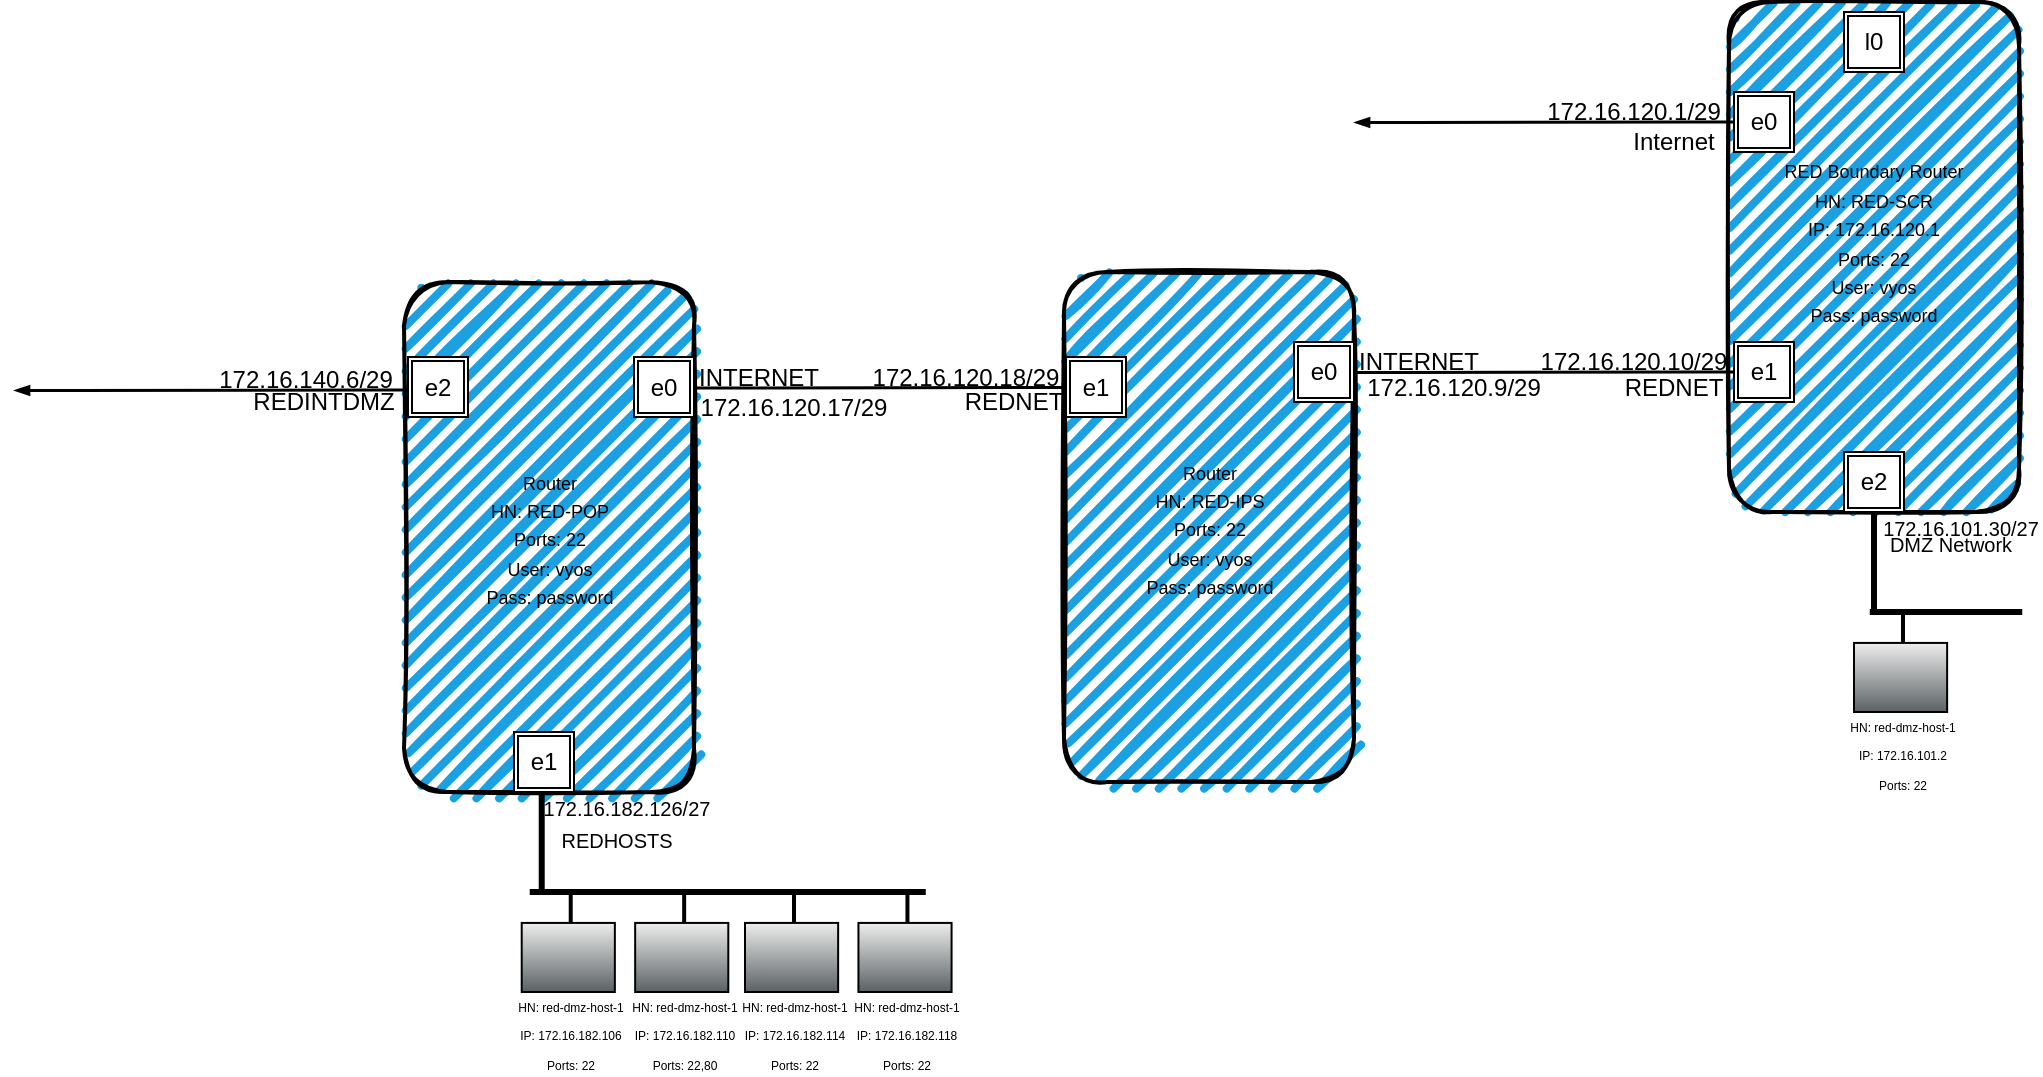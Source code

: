 <mxfile version="28.1.0">
  <diagram name="Page-1" id="_rwPM-7uunxRJzQnY0g6">
    <mxGraphModel dx="1276" dy="228" grid="1" gridSize="10" guides="1" tooltips="1" connect="1" arrows="1" fold="1" page="1" pageScale="1" pageWidth="850" pageHeight="1100" math="0" shadow="0">
      <root>
        <mxCell id="0" />
        <mxCell id="1" parent="0" />
        <mxCell id="rV_EDdplLf0STSpB1xcs-41" value="" style="endArrow=blockThin;html=1;bendable=1;rounded=0;endFill=1;endSize=4;edgeStyle=entityRelationEdgeStyle;startArrow=blockThin;startFill=1;startSize=4;jumpStyle=none;jumpSize=0;targetPerimeterSpacing=15;strokeWidth=1.5;strokeColor=light-dark(#000000,#FEFEFE);exitX=0.196;exitY=0.069;exitDx=0;exitDy=0;exitPerimeter=0;" edge="1" parent="1">
          <mxGeometry width="50" height="50" relative="1" as="geometry">
            <mxPoint x="-190" y="597.73" as="sourcePoint" />
            <mxPoint x="20" y="597.5" as="targetPoint" />
          </mxGeometry>
        </mxCell>
        <mxCell id="rV_EDdplLf0STSpB1xcs-14" value="" style="endArrow=blockThin;html=1;bendable=1;rounded=0;endFill=1;endSize=4;edgeStyle=entityRelationEdgeStyle;startArrow=blockThin;startFill=1;startSize=4;jumpStyle=none;jumpSize=0;targetPerimeterSpacing=15;strokeWidth=1.5;strokeColor=light-dark(#000000,#FEFEFE);exitX=0.196;exitY=0.069;exitDx=0;exitDy=0;exitPerimeter=0;" edge="1" parent="1" source="rV_EDdplLf0STSpB1xcs-17">
          <mxGeometry width="50" height="50" relative="1" as="geometry">
            <mxPoint x="150" y="590.05" as="sourcePoint" />
            <mxPoint x="350" y="589.77" as="targetPoint" />
          </mxGeometry>
        </mxCell>
        <mxCell id="rV_EDdplLf0STSpB1xcs-11" value="" style="endArrow=blockThin;html=1;bendable=1;rounded=0;endFill=1;endSize=4;edgeStyle=entityRelationEdgeStyle;startArrow=blockThin;startFill=1;startSize=4;jumpStyle=none;jumpSize=0;targetPerimeterSpacing=15;strokeWidth=1.5;strokeColor=light-dark(#000000,#FEFEFE);" edge="1" parent="1">
          <mxGeometry width="50" height="50" relative="1" as="geometry">
            <mxPoint x="150" y="465" as="sourcePoint" />
            <mxPoint x="350" y="464.72" as="targetPoint" />
          </mxGeometry>
        </mxCell>
        <mxCell id="rV_EDdplLf0STSpB1xcs-6" value="" style="rounded=1;whiteSpace=wrap;html=1;strokeWidth=2;fillWeight=4;hachureGap=8;hachureAngle=45;fillColor=light-dark(#1BA1E2,#6600CC);sketch=1;rotation=90;" vertex="1" parent="1">
          <mxGeometry x="282.5" y="460" width="255" height="145" as="geometry" />
        </mxCell>
        <mxCell id="rV_EDdplLf0STSpB1xcs-5" value="&lt;font style=&quot;font-size: 9px;&quot;&gt;RED Boundary Router&lt;/font&gt;&lt;div&gt;&lt;font style=&quot;font-size: 9px;&quot;&gt;HN: RED-SCR&lt;/font&gt;&lt;/div&gt;&lt;div&gt;&lt;font style=&quot;font-size: 9px;&quot;&gt;IP: 172.16.120.1&lt;/font&gt;&lt;/div&gt;&lt;div&gt;&lt;font style=&quot;font-size: 9px;&quot;&gt;Ports: 22&lt;/font&gt;&lt;/div&gt;&lt;div&gt;&lt;font style=&quot;font-size: 9px;&quot;&gt;User: vyos&lt;/font&gt;&lt;/div&gt;&lt;div&gt;&lt;font style=&quot;font-size: 9px;&quot;&gt;Pass: password&lt;/font&gt;&lt;/div&gt;" style="text;html=1;align=center;verticalAlign=middle;whiteSpace=wrap;rounded=0;" vertex="1" parent="1">
          <mxGeometry x="360" y="455" width="100" height="140" as="geometry" />
        </mxCell>
        <mxCell id="rV_EDdplLf0STSpB1xcs-7" value="e1" style="shape=ext;double=1;whiteSpace=wrap;html=1;aspect=fixed;" vertex="1" parent="1">
          <mxGeometry x="340" y="575" width="30" height="30" as="geometry" />
        </mxCell>
        <mxCell id="rV_EDdplLf0STSpB1xcs-8" value="e2" style="shape=ext;double=1;whiteSpace=wrap;html=1;aspect=fixed;" vertex="1" parent="1">
          <mxGeometry x="395" y="630" width="30" height="30" as="geometry" />
        </mxCell>
        <mxCell id="rV_EDdplLf0STSpB1xcs-9" value="e0" style="shape=ext;double=1;whiteSpace=wrap;html=1;aspect=fixed;" vertex="1" parent="1">
          <mxGeometry x="340" y="450" width="30" height="30" as="geometry" />
        </mxCell>
        <mxCell id="rV_EDdplLf0STSpB1xcs-10" value="l0" style="shape=ext;double=1;whiteSpace=wrap;html=1;aspect=fixed;" vertex="1" parent="1">
          <mxGeometry x="395" y="410" width="30" height="30" as="geometry" />
        </mxCell>
        <mxCell id="rV_EDdplLf0STSpB1xcs-12" value="172.16.120.1/29" style="text;html=1;align=center;verticalAlign=middle;whiteSpace=wrap;rounded=0;" vertex="1" parent="1">
          <mxGeometry x="240" y="450" width="100" height="20" as="geometry" />
        </mxCell>
        <mxCell id="rV_EDdplLf0STSpB1xcs-13" value="Internet" style="text;html=1;align=center;verticalAlign=middle;whiteSpace=wrap;rounded=0;" vertex="1" parent="1">
          <mxGeometry x="290" y="470" width="40" height="10" as="geometry" />
        </mxCell>
        <mxCell id="rV_EDdplLf0STSpB1xcs-15" value="172.16.120.10/29" style="text;html=1;align=center;verticalAlign=middle;whiteSpace=wrap;rounded=0;" vertex="1" parent="1">
          <mxGeometry x="240" y="575" width="100" height="20" as="geometry" />
        </mxCell>
        <mxCell id="rV_EDdplLf0STSpB1xcs-16" value="172.16.120.9/29" style="text;html=1;align=center;verticalAlign=middle;whiteSpace=wrap;rounded=0;" vertex="1" parent="1">
          <mxGeometry x="150" y="595" width="100" height="5" as="geometry" />
        </mxCell>
        <mxCell id="rV_EDdplLf0STSpB1xcs-17" value="" style="rounded=1;whiteSpace=wrap;html=1;strokeWidth=2;fillWeight=4;hachureGap=8;hachureAngle=45;fillColor=light-dark(#1BA1E2,#6600CC);sketch=1;rotation=90;" vertex="1" parent="1">
          <mxGeometry x="-50" y="595" width="255" height="145" as="geometry" />
        </mxCell>
        <mxCell id="rV_EDdplLf0STSpB1xcs-18" value="e0" style="shape=ext;double=1;whiteSpace=wrap;html=1;aspect=fixed;" vertex="1" parent="1">
          <mxGeometry x="120" y="575" width="30" height="30" as="geometry" />
        </mxCell>
        <mxCell id="rV_EDdplLf0STSpB1xcs-19" value="&lt;font style=&quot;font-size: 9px;&quot;&gt;Router&lt;/font&gt;&lt;div&gt;&lt;font style=&quot;font-size: 9px;&quot;&gt;HN: RED-IPS&lt;/font&gt;&lt;/div&gt;&lt;div&gt;&lt;span style=&quot;font-size: 9px; background-color: transparent; color: light-dark(rgb(0, 0, 0), rgb(255, 255, 255));&quot;&gt;Ports: 22&lt;/span&gt;&lt;/div&gt;&lt;div&gt;&lt;font style=&quot;font-size: 9px;&quot;&gt;User: vyos&lt;/font&gt;&lt;/div&gt;&lt;div&gt;&lt;font style=&quot;font-size: 9px;&quot;&gt;Pass: password&lt;/font&gt;&lt;/div&gt;" style="text;html=1;align=center;verticalAlign=middle;whiteSpace=wrap;rounded=0;" vertex="1" parent="1">
          <mxGeometry x="27.5" y="597.5" width="100" height="140" as="geometry" />
        </mxCell>
        <mxCell id="rV_EDdplLf0STSpB1xcs-22" value="&lt;span style=&quot;font-size: 10px;&quot;&gt;172.16.101.30/27&lt;/span&gt;" style="text;html=1;align=center;verticalAlign=middle;whiteSpace=wrap;rounded=0;rotation=0;" vertex="1" parent="1">
          <mxGeometry x="412.5" y="665" width="80.75" height="5" as="geometry" />
        </mxCell>
        <mxCell id="rV_EDdplLf0STSpB1xcs-31" value="" style="line;strokeWidth=3;direction=south;html=1;" vertex="1" parent="1">
          <mxGeometry x="407.5" y="660" width="5" height="50" as="geometry" />
        </mxCell>
        <mxCell id="rV_EDdplLf0STSpB1xcs-32" value="" style="line;strokeWidth=3;direction=south;html=1;rotation=-90;perimeterSpacing=3;" vertex="1" parent="1">
          <mxGeometry x="442.01" y="671.87" width="8" height="76.25" as="geometry" />
        </mxCell>
        <mxCell id="rV_EDdplLf0STSpB1xcs-34" value="" style="line;strokeWidth=2;direction=south;html=1;rotation=0;" vertex="1" parent="1">
          <mxGeometry x="424" y="710" width="1" height="20" as="geometry" />
        </mxCell>
        <mxCell id="rV_EDdplLf0STSpB1xcs-33" value="" style="shape=mxgraph.networks2.icon;aspect=fixed;fillColor=#EDEDED;strokeColor=#000000;gradientColor=#5B6163;network2IconShadow=1;network2bgFillColor=none;network2Icon=mxgraph.networks2.monitor;network2IconYOffset=-0.009;network2IconW=1;network2IconH=0.742;" vertex="1" parent="1">
          <mxGeometry x="400" y="725.46" width="46.57" height="34.54" as="geometry" />
        </mxCell>
        <mxCell id="rV_EDdplLf0STSpB1xcs-36" value="&lt;span style=&quot;font-size: 10px;&quot;&gt;DMZ Network&lt;/span&gt;" style="text;html=1;align=center;verticalAlign=middle;whiteSpace=wrap;rounded=0;rotation=0;" vertex="1" parent="1">
          <mxGeometry x="407.5" y="673.75" width="80.75" height="5" as="geometry" />
        </mxCell>
        <mxCell id="rV_EDdplLf0STSpB1xcs-38" value="REDNET" style="text;html=1;align=center;verticalAlign=middle;whiteSpace=wrap;rounded=0;" vertex="1" parent="1">
          <mxGeometry x="290" y="592.5" width="40" height="10" as="geometry" />
        </mxCell>
        <mxCell id="rV_EDdplLf0STSpB1xcs-39" value="&lt;font style=&quot;font-size: 6px;&quot;&gt;HN: red-dmz-host-1&lt;/font&gt;&lt;div&gt;&lt;font style=&quot;font-size: 6px;&quot;&gt;IP: 172.16.101.2&lt;/font&gt;&lt;/div&gt;&lt;div&gt;&lt;font style=&quot;font-size: 6px;&quot;&gt;Ports: 22&lt;/font&gt;&lt;/div&gt;" style="text;html=1;align=center;verticalAlign=middle;whiteSpace=wrap;rounded=0;" vertex="1" parent="1">
          <mxGeometry x="396.14" y="760" width="56.72" height="40" as="geometry" />
        </mxCell>
        <mxCell id="rV_EDdplLf0STSpB1xcs-40" value="e1" style="shape=ext;double=1;whiteSpace=wrap;html=1;aspect=fixed;" vertex="1" parent="1">
          <mxGeometry x="6" y="582.5" width="30" height="30" as="geometry" />
        </mxCell>
        <mxCell id="rV_EDdplLf0STSpB1xcs-43" value="172.16.120.18/29" style="text;html=1;align=center;verticalAlign=middle;whiteSpace=wrap;rounded=0;" vertex="1" parent="1">
          <mxGeometry x="-94" y="582.5" width="100" height="20" as="geometry" />
        </mxCell>
        <mxCell id="rV_EDdplLf0STSpB1xcs-44" value="172.16.120.17/29" style="text;html=1;align=center;verticalAlign=middle;whiteSpace=wrap;rounded=0;" vertex="1" parent="1">
          <mxGeometry x="-180" y="600" width="100" height="15" as="geometry" />
        </mxCell>
        <mxCell id="rV_EDdplLf0STSpB1xcs-45" value="REDNET" style="text;html=1;align=center;verticalAlign=middle;whiteSpace=wrap;rounded=0;" vertex="1" parent="1">
          <mxGeometry x="-40" y="600" width="40" height="10" as="geometry" />
        </mxCell>
        <mxCell id="rV_EDdplLf0STSpB1xcs-46" value="" style="rounded=1;whiteSpace=wrap;html=1;strokeWidth=2;fillWeight=4;hachureGap=8;hachureAngle=45;fillColor=light-dark(#1BA1E2,#6600CC);sketch=1;rotation=90;" vertex="1" parent="1">
          <mxGeometry x="-380" y="600" width="255" height="145" as="geometry" />
        </mxCell>
        <mxCell id="rV_EDdplLf0STSpB1xcs-47" value="&lt;font style=&quot;font-size: 9px;&quot;&gt;Router&lt;/font&gt;&lt;div&gt;&lt;font style=&quot;font-size: 9px;&quot;&gt;HN: RED-POP&lt;/font&gt;&lt;/div&gt;&lt;div&gt;&lt;span style=&quot;font-size: 9px; background-color: transparent; color: light-dark(rgb(0, 0, 0), rgb(255, 255, 255));&quot;&gt;Ports: 22&lt;/span&gt;&lt;/div&gt;&lt;div&gt;&lt;font style=&quot;font-size: 9px;&quot;&gt;User: vyos&lt;/font&gt;&lt;/div&gt;&lt;div&gt;&lt;font style=&quot;font-size: 9px;&quot;&gt;Pass: password&lt;/font&gt;&lt;/div&gt;" style="text;html=1;align=center;verticalAlign=middle;whiteSpace=wrap;rounded=0;" vertex="1" parent="1">
          <mxGeometry x="-302.5" y="602.5" width="100" height="140" as="geometry" />
        </mxCell>
        <mxCell id="rV_EDdplLf0STSpB1xcs-48" value="e0" style="shape=ext;double=1;whiteSpace=wrap;html=1;aspect=fixed;" vertex="1" parent="1">
          <mxGeometry x="-210" y="582.5" width="30" height="30" as="geometry" />
        </mxCell>
        <mxCell id="rV_EDdplLf0STSpB1xcs-49" value="INTERNET" style="text;html=1;align=center;verticalAlign=middle;whiteSpace=wrap;rounded=0;" vertex="1" parent="1">
          <mxGeometry x="160" y="580" width="45" height="10" as="geometry" />
        </mxCell>
        <mxCell id="rV_EDdplLf0STSpB1xcs-66" value="" style="endArrow=blockThin;html=1;bendable=1;rounded=0;endFill=1;endSize=4;edgeStyle=entityRelationEdgeStyle;startArrow=blockThin;startFill=1;startSize=4;jumpStyle=none;jumpSize=0;targetPerimeterSpacing=15;strokeWidth=1.5;strokeColor=light-dark(#000000,#FEFEFE);exitX=0.196;exitY=0.069;exitDx=0;exitDy=0;exitPerimeter=0;" edge="1" parent="1">
          <mxGeometry width="50" height="50" relative="1" as="geometry">
            <mxPoint x="-520" y="598.98" as="sourcePoint" />
            <mxPoint x="-310" y="598.75" as="targetPoint" />
          </mxGeometry>
        </mxCell>
        <mxCell id="rV_EDdplLf0STSpB1xcs-50" value="INTERNET" style="text;html=1;align=center;verticalAlign=middle;whiteSpace=wrap;rounded=0;" vertex="1" parent="1">
          <mxGeometry x="-170" y="587.5" width="45" height="10" as="geometry" />
        </mxCell>
        <mxCell id="rV_EDdplLf0STSpB1xcs-51" value="e2" style="shape=ext;double=1;whiteSpace=wrap;html=1;aspect=fixed;" vertex="1" parent="1">
          <mxGeometry x="-323" y="582.5" width="30" height="30" as="geometry" />
        </mxCell>
        <mxCell id="rV_EDdplLf0STSpB1xcs-52" value="e1" style="shape=ext;double=1;whiteSpace=wrap;html=1;aspect=fixed;" vertex="1" parent="1">
          <mxGeometry x="-270" y="770" width="30" height="30" as="geometry" />
        </mxCell>
        <mxCell id="rV_EDdplLf0STSpB1xcs-59" value="&lt;span style=&quot;font-size: 10px;&quot;&gt;172.16.182.126/27&lt;/span&gt;" style="text;html=1;align=center;verticalAlign=middle;whiteSpace=wrap;rounded=0;rotation=0;" vertex="1" parent="1">
          <mxGeometry x="-253.64" y="805" width="80.75" height="5" as="geometry" />
        </mxCell>
        <mxCell id="rV_EDdplLf0STSpB1xcs-60" value="" style="line;strokeWidth=3;direction=south;html=1;" vertex="1" parent="1">
          <mxGeometry x="-258.64" y="800" width="5" height="50" as="geometry" />
        </mxCell>
        <mxCell id="rV_EDdplLf0STSpB1xcs-61" value="" style="line;strokeWidth=3;direction=south;html=1;rotation=-90;perimeterSpacing=3;" vertex="1" parent="1">
          <mxGeometry x="-167.13" y="750.98" width="8" height="198.02" as="geometry" />
        </mxCell>
        <mxCell id="rV_EDdplLf0STSpB1xcs-62" value="" style="line;strokeWidth=2;direction=south;html=1;rotation=0;" vertex="1" parent="1">
          <mxGeometry x="-242.14" y="850" width="1" height="20" as="geometry" />
        </mxCell>
        <mxCell id="rV_EDdplLf0STSpB1xcs-63" value="" style="shape=mxgraph.networks2.icon;aspect=fixed;fillColor=#EDEDED;strokeColor=#000000;gradientColor=#5B6163;network2IconShadow=1;network2bgFillColor=none;network2Icon=mxgraph.networks2.monitor;network2IconYOffset=-0.009;network2IconW=1;network2IconH=0.742;" vertex="1" parent="1">
          <mxGeometry x="-266.14" y="865.46" width="46.57" height="34.54" as="geometry" />
        </mxCell>
        <mxCell id="rV_EDdplLf0STSpB1xcs-64" value="&lt;span style=&quot;font-size: 10px;&quot;&gt;REDHOSTS&lt;/span&gt;" style="text;html=1;align=center;verticalAlign=middle;whiteSpace=wrap;rounded=0;rotation=0;" vertex="1" parent="1">
          <mxGeometry x="-258.64" y="820" width="80.75" height="7.5" as="geometry" />
        </mxCell>
        <mxCell id="rV_EDdplLf0STSpB1xcs-65" value="&lt;font style=&quot;font-size: 6px;&quot;&gt;HN: red-dmz-host-1&lt;/font&gt;&lt;div&gt;&lt;font style=&quot;font-size: 6px;&quot;&gt;IP: 172.16.182.106&lt;/font&gt;&lt;/div&gt;&lt;div&gt;&lt;font style=&quot;font-size: 6px;&quot;&gt;Ports: 22&lt;/font&gt;&lt;/div&gt;" style="text;html=1;align=center;verticalAlign=middle;whiteSpace=wrap;rounded=0;" vertex="1" parent="1">
          <mxGeometry x="-270" y="900" width="56.72" height="40" as="geometry" />
        </mxCell>
        <mxCell id="rV_EDdplLf0STSpB1xcs-67" value="172.16.140.6/29" style="text;html=1;align=center;verticalAlign=middle;whiteSpace=wrap;rounded=0;" vertex="1" parent="1">
          <mxGeometry x="-424" y="583.75" width="100" height="20" as="geometry" />
        </mxCell>
        <mxCell id="rV_EDdplLf0STSpB1xcs-68" value="REDINTDMZ" style="text;html=1;align=center;verticalAlign=middle;whiteSpace=wrap;rounded=0;" vertex="1" parent="1">
          <mxGeometry x="-390" y="600" width="50" height="10" as="geometry" />
        </mxCell>
        <mxCell id="rV_EDdplLf0STSpB1xcs-69" value="" style="line;strokeWidth=2;direction=south;html=1;rotation=0;" vertex="1" parent="1">
          <mxGeometry x="-185.42" y="850" width="1" height="20" as="geometry" />
        </mxCell>
        <mxCell id="rV_EDdplLf0STSpB1xcs-70" value="" style="shape=mxgraph.networks2.icon;aspect=fixed;fillColor=#EDEDED;strokeColor=#000000;gradientColor=#5B6163;network2IconShadow=1;network2bgFillColor=none;network2Icon=mxgraph.networks2.monitor;network2IconYOffset=-0.009;network2IconW=1;network2IconH=0.742;" vertex="1" parent="1">
          <mxGeometry x="-209.42" y="865.46" width="46.57" height="34.54" as="geometry" />
        </mxCell>
        <mxCell id="rV_EDdplLf0STSpB1xcs-71" value="&lt;font style=&quot;font-size: 6px;&quot;&gt;HN: red-dmz-host-1&lt;/font&gt;&lt;div&gt;&lt;font style=&quot;font-size: 6px;&quot;&gt;IP: 172.16.182.110&lt;/font&gt;&lt;/div&gt;&lt;div&gt;&lt;font style=&quot;font-size: 6px;&quot;&gt;Ports: 22,80&lt;/font&gt;&lt;/div&gt;" style="text;html=1;align=center;verticalAlign=middle;whiteSpace=wrap;rounded=0;" vertex="1" parent="1">
          <mxGeometry x="-213.28" y="900" width="56.72" height="40" as="geometry" />
        </mxCell>
        <mxCell id="rV_EDdplLf0STSpB1xcs-72" value="" style="line;strokeWidth=2;direction=south;html=1;rotation=0;" vertex="1" parent="1">
          <mxGeometry x="-130.5" y="850" width="1" height="20" as="geometry" />
        </mxCell>
        <mxCell id="rV_EDdplLf0STSpB1xcs-73" value="" style="shape=mxgraph.networks2.icon;aspect=fixed;fillColor=#EDEDED;strokeColor=#000000;gradientColor=#5B6163;network2IconShadow=1;network2bgFillColor=none;network2Icon=mxgraph.networks2.monitor;network2IconYOffset=-0.009;network2IconW=1;network2IconH=0.742;" vertex="1" parent="1">
          <mxGeometry x="-154.5" y="865.46" width="46.57" height="34.54" as="geometry" />
        </mxCell>
        <mxCell id="rV_EDdplLf0STSpB1xcs-74" value="&lt;font style=&quot;font-size: 6px;&quot;&gt;HN: red-dmz-host-1&lt;/font&gt;&lt;div&gt;&lt;font style=&quot;font-size: 6px;&quot;&gt;IP: 172.16.182.114&lt;/font&gt;&lt;/div&gt;&lt;div&gt;&lt;font style=&quot;font-size: 6px;&quot;&gt;Ports: 22&lt;/font&gt;&lt;/div&gt;" style="text;html=1;align=center;verticalAlign=middle;whiteSpace=wrap;rounded=0;" vertex="1" parent="1">
          <mxGeometry x="-158.36" y="900" width="56.72" height="40" as="geometry" />
        </mxCell>
        <mxCell id="rV_EDdplLf0STSpB1xcs-75" value="" style="line;strokeWidth=2;direction=south;html=1;rotation=0;" vertex="1" parent="1">
          <mxGeometry x="-73.78" y="850" width="1" height="20" as="geometry" />
        </mxCell>
        <mxCell id="rV_EDdplLf0STSpB1xcs-76" value="" style="shape=mxgraph.networks2.icon;aspect=fixed;fillColor=#EDEDED;strokeColor=#000000;gradientColor=#5B6163;network2IconShadow=1;network2bgFillColor=none;network2Icon=mxgraph.networks2.monitor;network2IconYOffset=-0.009;network2IconW=1;network2IconH=0.742;" vertex="1" parent="1">
          <mxGeometry x="-97.78" y="865.46" width="46.57" height="34.54" as="geometry" />
        </mxCell>
        <mxCell id="rV_EDdplLf0STSpB1xcs-77" value="&lt;font style=&quot;font-size: 6px;&quot;&gt;HN: red-dmz-host-1&lt;/font&gt;&lt;div&gt;&lt;font style=&quot;font-size: 6px;&quot;&gt;IP: 172.16.182.118&lt;/font&gt;&lt;/div&gt;&lt;div&gt;&lt;font style=&quot;font-size: 6px;&quot;&gt;Ports: 22&lt;/font&gt;&lt;/div&gt;" style="text;html=1;align=center;verticalAlign=middle;whiteSpace=wrap;rounded=0;" vertex="1" parent="1">
          <mxGeometry x="-101.64" y="900" width="56.72" height="40" as="geometry" />
        </mxCell>
      </root>
    </mxGraphModel>
  </diagram>
</mxfile>
